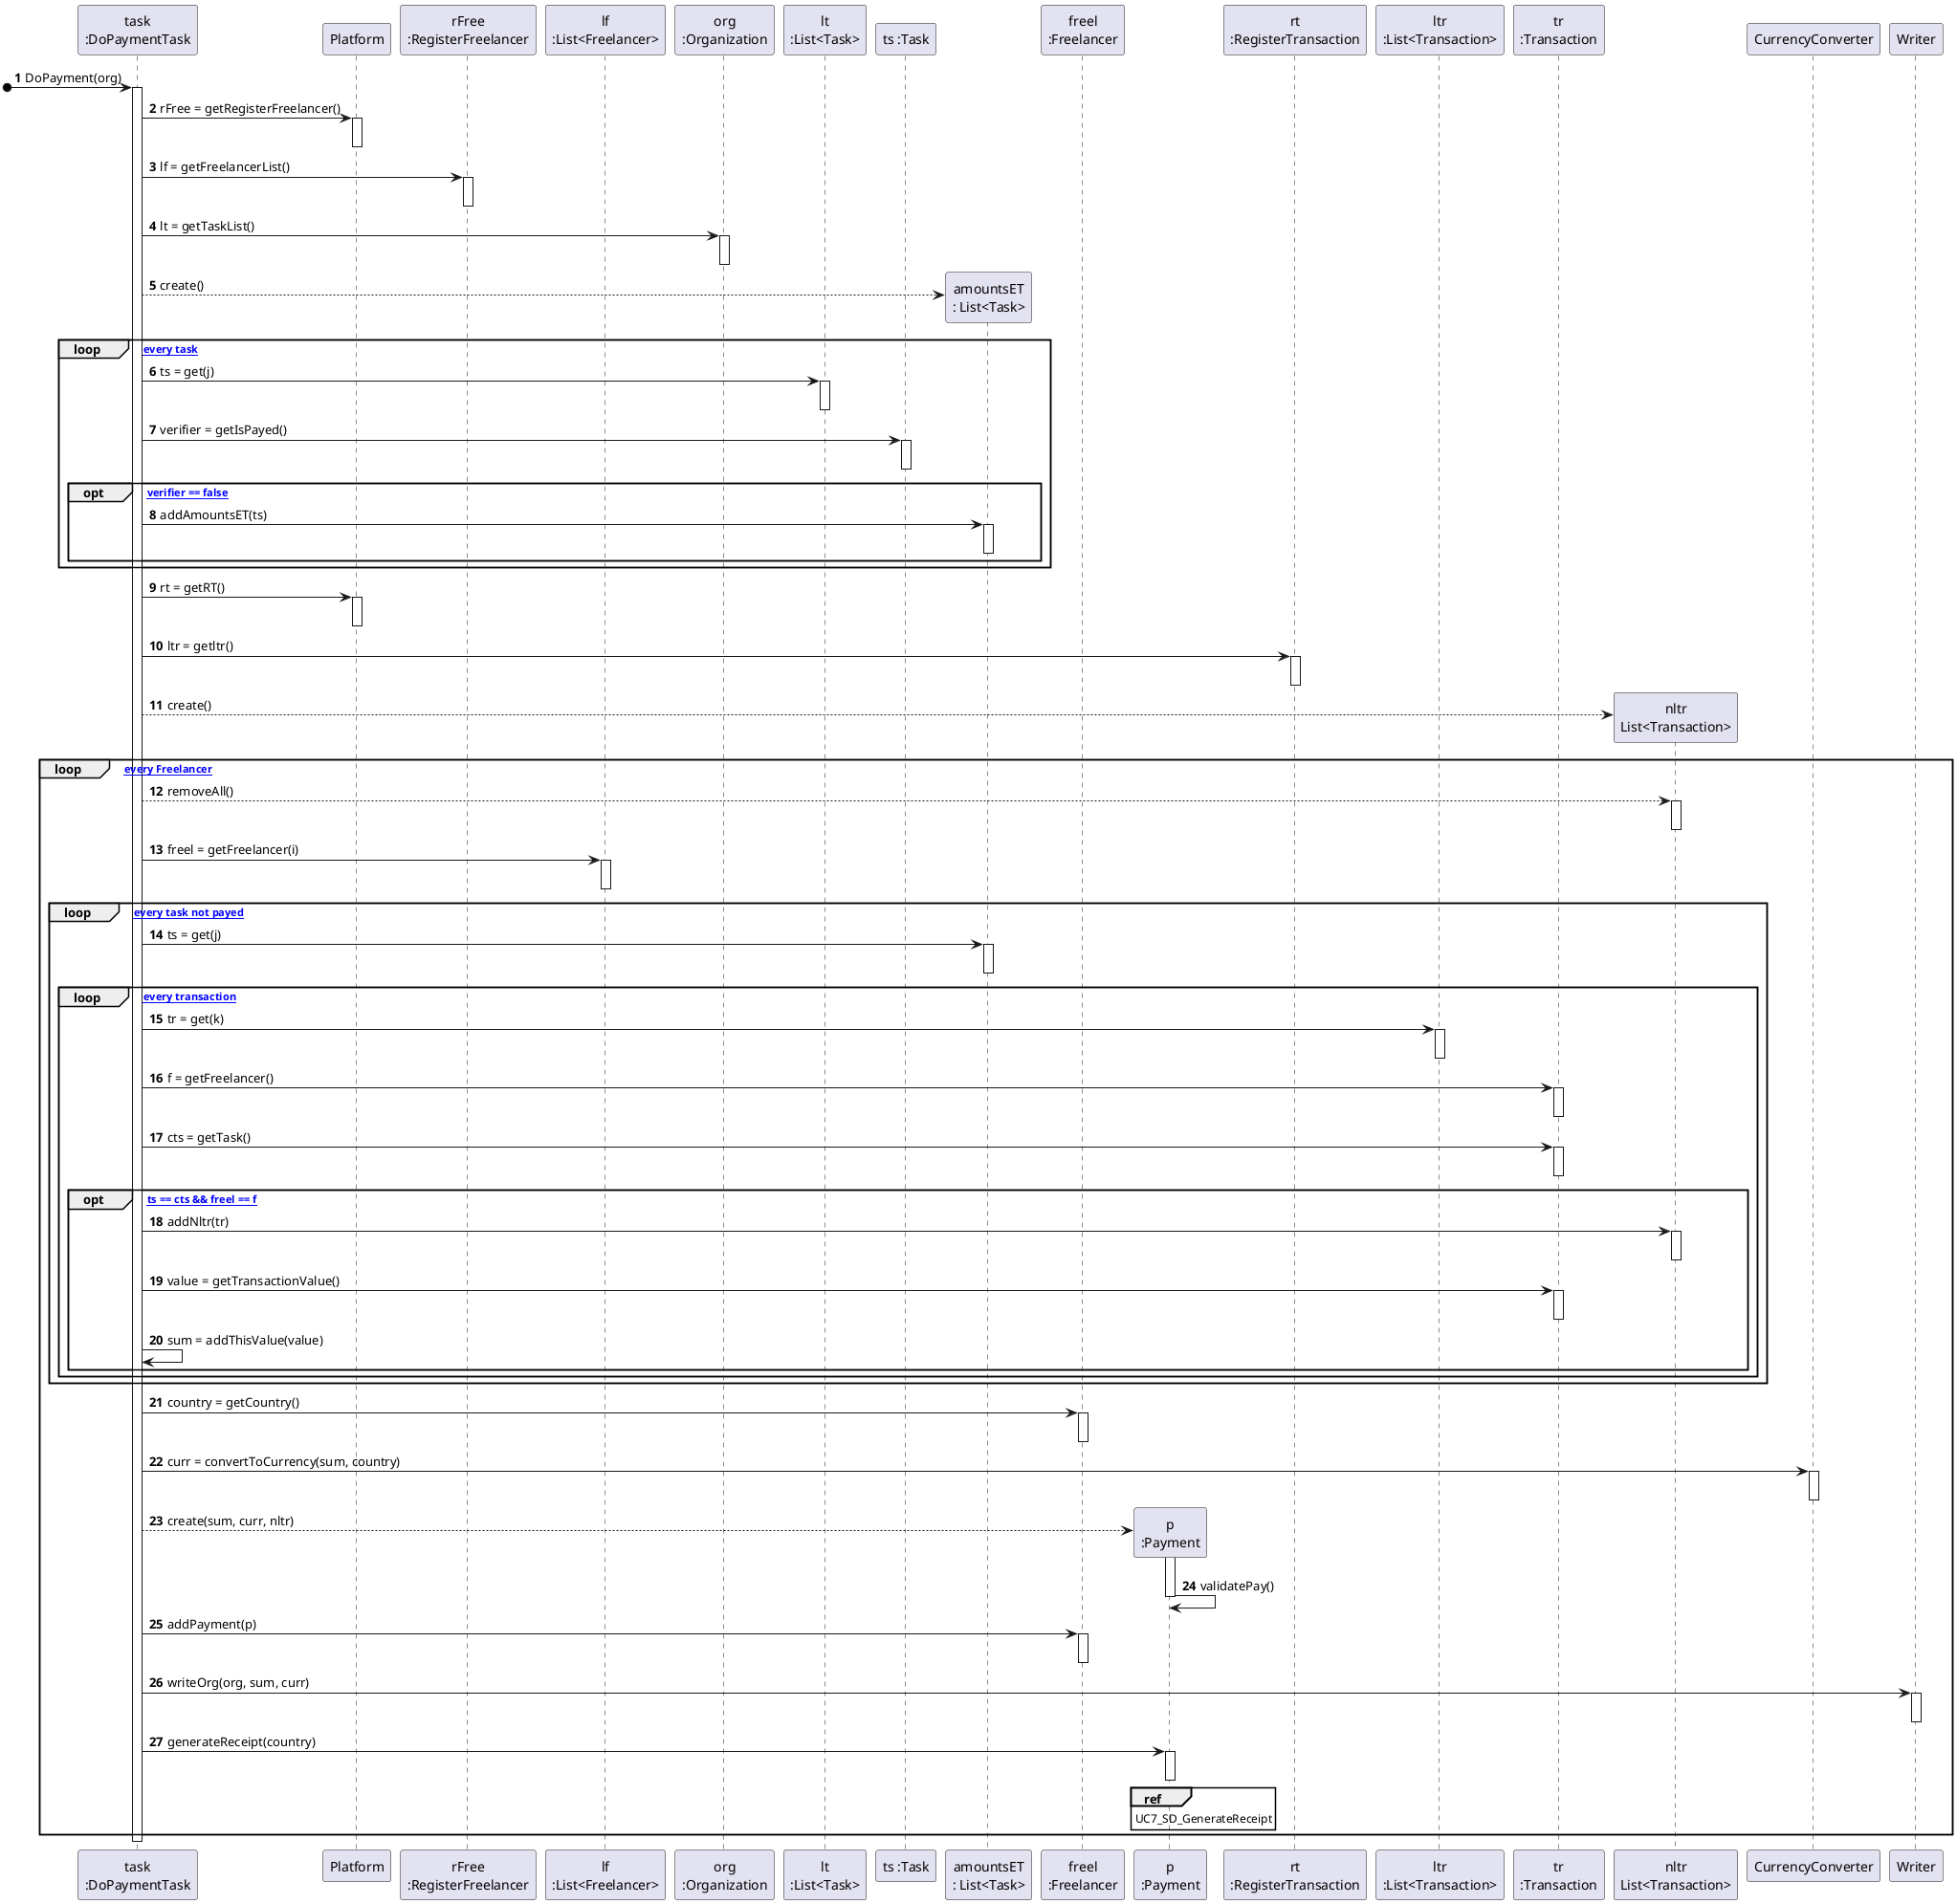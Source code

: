 @startuml
autonumber

participant "task\n:DoPaymentTask" as TASK
participant "Platform" as P
participant "rFree\n:RegisterFreelancer" as RF
participant "lf\n:List<Freelancer>" as LF
participant "org\n:Organization" as O
participant "lt\n:List<Task>" as LT

participant "ts :Task" as T
participant "amountsET\n: List<Task>" as LTS
participant "freel\n:Freelancer" as F
participant "p\n:Payment" as PA
participant "rt\n:RegisterTransaction" as RT
participant "ltr\n:List<Transaction>" as LTR
participant "tr\n:Transaction" as TR
participant "nltr\nList<Transaction>" as NLTR
participant "CurrencyConverter" as CC
participant "Writer" as W

[o-> TASK : DoPayment(org)
activate TASK


TASK -> P : rFree = getRegisterFreelancer()
activate P
deactivate P
TASK -> RF : lf = getFreelancerList()
activate RF
deactivate RF

TASK -> O : lt = getTaskList()
activate O
deactivate O

TASK --> LTS** : create()






loop [for every task]

TASK -> LT : ts = get(j)
activate LT
deactivate LT



TASK -> T : verifier = getIsPayed()
activate T
deactivate T

opt [if verifier == false]



TASK -> LTS : addAmountsET(ts)
activate LTS
deactivate LTS

end opt
end loop


TASK -> P : rt = getRT()
activate P
deactivate P

TASK -> RT : ltr = getltr()
activate RT
deactivate RT

TASK --> NLTR** : create()


loop [for every Freelancer]

TASK --> NLTR : removeAll()
activate NLTR
deactivate NLTR

TASK -> LF : freel = getFreelancer(i)
activate LF
deactivate LF

loop [for every task not payed]
TASK -> LTS : ts = get(j)
activate LTS
deactivate LTS
loop [for every transaction]

TASK -> LTR : tr = get(k)
activate LTR
deactivate LTR

TASK -> TR : f = getFreelancer()
activate TR
deactivate TR

TASK -> TR : cts = getTask()
activate TR
deactivate TR


opt [if ts == cts && freel == f]
TASK -> NLTR : addNltr(tr)
activate NLTR
deactivate NLTR


TASK -> TR : value = getTransactionValue()
activate TR
deactivate TR

TASK -> TASK : sum = addThisValue(value)


end opt
end loop
end loop

TASK -> F : country = getCountry()
activate F
deactivate F

TASK -> CC : curr = convertToCurrency(sum, country)
activate CC
deactivate CC



TASK --> PA** : create(sum, curr, nltr)

activate PA
PA -> PA : validatePay()
deactivate PA

TASK -> F : addPayment(p)
activate F
deactivate F

TASK -> W : writeOrg(org, sum, curr)
activate W
deactivate W

TASK -> PA : generateReceipt(country)
activate PA
deactivate PA




ref over PA : UC7_SD_GenerateReceipt

end loop
deactivate TASK
@enduml